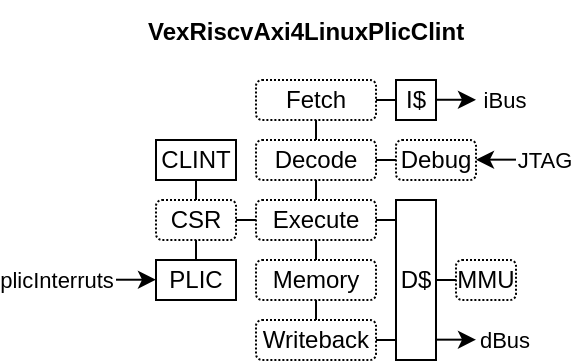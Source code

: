 <mxfile version="16.5.1" type="device"><diagram id="U7yDgwaCbtEdI7JvCxo2" name="Page-1"><mxGraphModel dx="648" dy="603" grid="1" gridSize="10" guides="1" tooltips="1" connect="1" arrows="1" fold="1" page="1" pageScale="1" pageWidth="850" pageHeight="1100" math="0" shadow="0"><root><mxCell id="0"/><mxCell id="1" parent="0"/><mxCell id="Dhb3sMTCuE2CFF1n7uKz-1" value="&lt;span style=&quot;font-size: 12px&quot;&gt;Fetch&lt;/span&gt;" style="rounded=1;whiteSpace=wrap;html=1;fontSize=8;strokeWidth=1;dashed=1;dashPattern=1 1;" vertex="1" parent="1"><mxGeometry x="340" y="530" width="60" height="20" as="geometry"/></mxCell><mxCell id="Dhb3sMTCuE2CFF1n7uKz-3" value="VexRiscvAxi4LinuxPlicClint" style="text;strokeColor=none;fillColor=none;align=left;verticalAlign=middle;spacingLeft=4;spacingRight=4;overflow=hidden;points=[[0,0.5],[1,0.5]];portConstraint=eastwest;rotatable=0;fontStyle=1" vertex="1" parent="1"><mxGeometry x="280" y="490" width="180" height="30" as="geometry"/></mxCell><mxCell id="Dhb3sMTCuE2CFF1n7uKz-4" value="I$" style="rounded=0;whiteSpace=wrap;html=1;" vertex="1" parent="1"><mxGeometry x="410" y="530" width="20" height="20" as="geometry"/></mxCell><mxCell id="Dhb3sMTCuE2CFF1n7uKz-5" value="D$" style="rounded=0;whiteSpace=wrap;html=1;" vertex="1" parent="1"><mxGeometry x="410" y="590" width="20" height="80" as="geometry"/></mxCell><mxCell id="Dhb3sMTCuE2CFF1n7uKz-6" value="&lt;span style=&quot;font-size: 12px&quot;&gt;Decode&lt;/span&gt;" style="rounded=1;whiteSpace=wrap;html=1;fontSize=8;strokeWidth=1;dashed=1;dashPattern=1 1;" vertex="1" parent="1"><mxGeometry x="340" y="560" width="60" height="20" as="geometry"/></mxCell><mxCell id="Dhb3sMTCuE2CFF1n7uKz-7" value="&lt;span style=&quot;font-size: 12px&quot;&gt;Execute&lt;/span&gt;" style="rounded=1;whiteSpace=wrap;html=1;fontSize=8;strokeWidth=1;dashed=1;dashPattern=1 1;" vertex="1" parent="1"><mxGeometry x="340" y="590" width="60" height="20" as="geometry"/></mxCell><mxCell id="Dhb3sMTCuE2CFF1n7uKz-8" value="&lt;span style=&quot;font-size: 12px&quot;&gt;Memory&lt;/span&gt;" style="rounded=1;whiteSpace=wrap;html=1;fontSize=8;strokeWidth=1;dashed=1;dashPattern=1 1;" vertex="1" parent="1"><mxGeometry x="340" y="620" width="60" height="20" as="geometry"/></mxCell><mxCell id="Dhb3sMTCuE2CFF1n7uKz-9" value="&lt;span style=&quot;font-size: 12px&quot;&gt;Writeback&lt;/span&gt;" style="rounded=1;whiteSpace=wrap;html=1;fontSize=8;strokeWidth=1;dashed=1;dashPattern=1 1;" vertex="1" parent="1"><mxGeometry x="340" y="650" width="60" height="20" as="geometry"/></mxCell><mxCell id="Dhb3sMTCuE2CFF1n7uKz-10" style="rounded=0;orthogonalLoop=1;jettySize=auto;html=1;entryX=0.5;entryY=0;entryDx=0;entryDy=0;exitX=0.5;exitY=1;exitDx=0;exitDy=0;endArrow=none;endFill=0;" edge="1" parent="1" source="Dhb3sMTCuE2CFF1n7uKz-1" target="Dhb3sMTCuE2CFF1n7uKz-6"><mxGeometry relative="1" as="geometry"><mxPoint x="429.5" y="540" as="sourcePoint"/><mxPoint x="449.5" y="560" as="targetPoint"/></mxGeometry></mxCell><mxCell id="Dhb3sMTCuE2CFF1n7uKz-11" style="rounded=0;orthogonalLoop=1;jettySize=auto;html=1;entryX=0.5;entryY=0;entryDx=0;entryDy=0;exitX=0.5;exitY=1;exitDx=0;exitDy=0;endArrow=none;endFill=0;" edge="1" parent="1" source="Dhb3sMTCuE2CFF1n7uKz-6" target="Dhb3sMTCuE2CFF1n7uKz-7"><mxGeometry relative="1" as="geometry"><mxPoint x="380" y="560" as="sourcePoint"/><mxPoint x="380" y="570" as="targetPoint"/></mxGeometry></mxCell><mxCell id="Dhb3sMTCuE2CFF1n7uKz-12" style="rounded=0;orthogonalLoop=1;jettySize=auto;html=1;entryX=0.5;entryY=0;entryDx=0;entryDy=0;exitX=0.5;exitY=1;exitDx=0;exitDy=0;endArrow=none;endFill=0;" edge="1" parent="1" source="Dhb3sMTCuE2CFF1n7uKz-7" target="Dhb3sMTCuE2CFF1n7uKz-8"><mxGeometry relative="1" as="geometry"><mxPoint x="380" y="590" as="sourcePoint"/><mxPoint x="380" y="600" as="targetPoint"/></mxGeometry></mxCell><mxCell id="Dhb3sMTCuE2CFF1n7uKz-13" style="rounded=0;orthogonalLoop=1;jettySize=auto;html=1;entryX=0.5;entryY=0;entryDx=0;entryDy=0;exitX=0.5;exitY=1;exitDx=0;exitDy=0;endArrow=none;endFill=0;" edge="1" parent="1" source="Dhb3sMTCuE2CFF1n7uKz-8" target="Dhb3sMTCuE2CFF1n7uKz-9"><mxGeometry relative="1" as="geometry"><mxPoint x="380" y="620" as="sourcePoint"/><mxPoint x="380" y="630" as="targetPoint"/></mxGeometry></mxCell><mxCell id="Dhb3sMTCuE2CFF1n7uKz-14" style="rounded=0;orthogonalLoop=1;jettySize=auto;html=1;entryX=0;entryY=0.5;entryDx=0;entryDy=0;exitX=1;exitY=0.5;exitDx=0;exitDy=0;endArrow=none;endFill=0;" edge="1" parent="1" source="Dhb3sMTCuE2CFF1n7uKz-1" target="Dhb3sMTCuE2CFF1n7uKz-4"><mxGeometry relative="1" as="geometry"><mxPoint x="380" y="560" as="sourcePoint"/><mxPoint x="380" y="570" as="targetPoint"/></mxGeometry></mxCell><mxCell id="Dhb3sMTCuE2CFF1n7uKz-16" style="rounded=0;orthogonalLoop=1;jettySize=auto;html=1;entryX=-0.019;entryY=0.125;entryDx=0;entryDy=0;exitX=1;exitY=0.5;exitDx=0;exitDy=0;endArrow=none;endFill=0;entryPerimeter=0;" edge="1" parent="1" source="Dhb3sMTCuE2CFF1n7uKz-7" target="Dhb3sMTCuE2CFF1n7uKz-5"><mxGeometry relative="1" as="geometry"><mxPoint x="380" y="590" as="sourcePoint"/><mxPoint x="380" y="600" as="targetPoint"/></mxGeometry></mxCell><mxCell id="Dhb3sMTCuE2CFF1n7uKz-17" style="rounded=0;orthogonalLoop=1;jettySize=auto;html=1;endArrow=none;endFill=0;" edge="1" parent="1"><mxGeometry relative="1" as="geometry"><mxPoint x="400" y="660" as="sourcePoint"/><mxPoint x="410" y="660" as="targetPoint"/></mxGeometry></mxCell><mxCell id="Dhb3sMTCuE2CFF1n7uKz-19" value="&lt;span style=&quot;font-size: 12px&quot;&gt;MMU&lt;/span&gt;" style="rounded=1;whiteSpace=wrap;html=1;fontSize=8;strokeWidth=1;dashed=1;dashPattern=1 1;" vertex="1" parent="1"><mxGeometry x="440" y="620" width="30" height="20" as="geometry"/></mxCell><mxCell id="Dhb3sMTCuE2CFF1n7uKz-20" style="rounded=0;orthogonalLoop=1;jettySize=auto;html=1;entryX=1;entryY=0.5;entryDx=0;entryDy=0;exitX=0;exitY=0.5;exitDx=0;exitDy=0;endArrow=none;endFill=0;" edge="1" parent="1" source="Dhb3sMTCuE2CFF1n7uKz-19" target="Dhb3sMTCuE2CFF1n7uKz-5"><mxGeometry relative="1" as="geometry"><mxPoint x="410" y="610" as="sourcePoint"/><mxPoint x="419.62" y="610" as="targetPoint"/></mxGeometry></mxCell><mxCell id="Dhb3sMTCuE2CFF1n7uKz-21" value="&lt;span style=&quot;font-size: 12px&quot;&gt;CSR&lt;/span&gt;" style="rounded=1;whiteSpace=wrap;html=1;fontSize=8;strokeWidth=1;dashed=1;dashPattern=1 1;" vertex="1" parent="1"><mxGeometry x="290" y="590" width="40" height="20" as="geometry"/></mxCell><mxCell id="Dhb3sMTCuE2CFF1n7uKz-23" value="PLIC" style="rounded=0;whiteSpace=wrap;html=1;" vertex="1" parent="1"><mxGeometry x="290" y="620" width="40" height="20" as="geometry"/></mxCell><mxCell id="Dhb3sMTCuE2CFF1n7uKz-24" value="CLINT" style="rounded=0;whiteSpace=wrap;html=1;" vertex="1" parent="1"><mxGeometry x="290" y="560" width="40" height="20" as="geometry"/></mxCell><mxCell id="Dhb3sMTCuE2CFF1n7uKz-25" style="rounded=0;orthogonalLoop=1;jettySize=auto;html=1;endArrow=none;endFill=0;exitX=1;exitY=0.5;exitDx=0;exitDy=0;entryX=0;entryY=0.5;entryDx=0;entryDy=0;" edge="1" parent="1" source="Dhb3sMTCuE2CFF1n7uKz-21" target="Dhb3sMTCuE2CFF1n7uKz-7"><mxGeometry relative="1" as="geometry"><mxPoint x="410" y="670" as="sourcePoint"/><mxPoint x="420" y="670" as="targetPoint"/></mxGeometry></mxCell><mxCell id="Dhb3sMTCuE2CFF1n7uKz-26" style="rounded=0;orthogonalLoop=1;jettySize=auto;html=1;entryX=0.5;entryY=0;entryDx=0;entryDy=0;exitX=0.5;exitY=1;exitDx=0;exitDy=0;endArrow=none;endFill=0;" edge="1" parent="1"><mxGeometry relative="1" as="geometry"><mxPoint x="310" y="580" as="sourcePoint"/><mxPoint x="310" y="590" as="targetPoint"/></mxGeometry></mxCell><mxCell id="Dhb3sMTCuE2CFF1n7uKz-27" style="rounded=0;orthogonalLoop=1;jettySize=auto;html=1;entryX=0.5;entryY=0;entryDx=0;entryDy=0;exitX=0.5;exitY=1;exitDx=0;exitDy=0;endArrow=none;endFill=0;" edge="1" parent="1"><mxGeometry relative="1" as="geometry"><mxPoint x="310" y="610" as="sourcePoint"/><mxPoint x="310" y="620" as="targetPoint"/></mxGeometry></mxCell><mxCell id="Dhb3sMTCuE2CFF1n7uKz-28" value="&lt;span style=&quot;font-size: 12px&quot;&gt;Debug&lt;/span&gt;" style="rounded=1;whiteSpace=wrap;html=1;fontSize=8;strokeWidth=1;dashed=1;dashPattern=1 1;" vertex="1" parent="1"><mxGeometry x="410" y="560" width="40" height="20" as="geometry"/></mxCell><mxCell id="Dhb3sMTCuE2CFF1n7uKz-30" style="rounded=0;orthogonalLoop=1;jettySize=auto;html=1;exitX=0;exitY=1;exitDx=0;exitDy=0;" edge="1" parent="1"><mxGeometry relative="1" as="geometry"><mxPoint x="430" y="659.83" as="sourcePoint"/><mxPoint x="450" y="659.83" as="targetPoint"/></mxGeometry></mxCell><mxCell id="Dhb3sMTCuE2CFF1n7uKz-33" value="dBus" style="edgeLabel;html=1;align=center;verticalAlign=middle;resizable=0;points=[];" vertex="1" connectable="0" parent="Dhb3sMTCuE2CFF1n7uKz-30"><mxGeometry x="0.571" relative="1" as="geometry"><mxPoint x="18" as="offset"/></mxGeometry></mxCell><mxCell id="Dhb3sMTCuE2CFF1n7uKz-34" style="rounded=0;orthogonalLoop=1;jettySize=auto;html=1;exitX=0;exitY=1;exitDx=0;exitDy=0;" edge="1" parent="1"><mxGeometry relative="1" as="geometry"><mxPoint x="430" y="539.88" as="sourcePoint"/><mxPoint x="450" y="539.88" as="targetPoint"/></mxGeometry></mxCell><mxCell id="Dhb3sMTCuE2CFF1n7uKz-35" value="iBus" style="edgeLabel;html=1;align=center;verticalAlign=middle;resizable=0;points=[];" vertex="1" connectable="0" parent="Dhb3sMTCuE2CFF1n7uKz-34"><mxGeometry x="0.571" relative="1" as="geometry"><mxPoint x="18" as="offset"/></mxGeometry></mxCell><mxCell id="Dhb3sMTCuE2CFF1n7uKz-38" style="rounded=0;orthogonalLoop=1;jettySize=auto;html=1;exitX=0;exitY=1;exitDx=0;exitDy=0;" edge="1" parent="1"><mxGeometry relative="1" as="geometry"><mxPoint x="270" y="629.86" as="sourcePoint"/><mxPoint x="290" y="629.86" as="targetPoint"/></mxGeometry></mxCell><mxCell id="Dhb3sMTCuE2CFF1n7uKz-39" value="plicInterruts" style="edgeLabel;html=1;align=center;verticalAlign=middle;resizable=0;points=[];" vertex="1" connectable="0" parent="Dhb3sMTCuE2CFF1n7uKz-38"><mxGeometry x="0.571" relative="1" as="geometry"><mxPoint x="-46" as="offset"/></mxGeometry></mxCell><mxCell id="Dhb3sMTCuE2CFF1n7uKz-41" style="rounded=0;orthogonalLoop=1;jettySize=auto;html=1;entryX=0;entryY=0.5;entryDx=0;entryDy=0;exitX=1;exitY=0.5;exitDx=0;exitDy=0;endArrow=none;endFill=0;" edge="1" parent="1" source="Dhb3sMTCuE2CFF1n7uKz-6"><mxGeometry relative="1" as="geometry"><mxPoint x="410" y="610" as="sourcePoint"/><mxPoint x="410" y="570" as="targetPoint"/></mxGeometry></mxCell><mxCell id="Dhb3sMTCuE2CFF1n7uKz-47" style="rounded=0;orthogonalLoop=1;jettySize=auto;html=1;exitX=0;exitY=1;exitDx=0;exitDy=0;endArrow=none;endFill=0;startArrow=classic;startFill=1;" edge="1" parent="1"><mxGeometry relative="1" as="geometry"><mxPoint x="450" y="569.83" as="sourcePoint"/><mxPoint x="470" y="569.83" as="targetPoint"/></mxGeometry></mxCell><mxCell id="Dhb3sMTCuE2CFF1n7uKz-48" value="JTAG" style="edgeLabel;html=1;align=center;verticalAlign=middle;resizable=0;points=[];" vertex="1" connectable="0" parent="Dhb3sMTCuE2CFF1n7uKz-47"><mxGeometry x="0.571" relative="1" as="geometry"><mxPoint x="18" as="offset"/></mxGeometry></mxCell></root></mxGraphModel></diagram></mxfile>